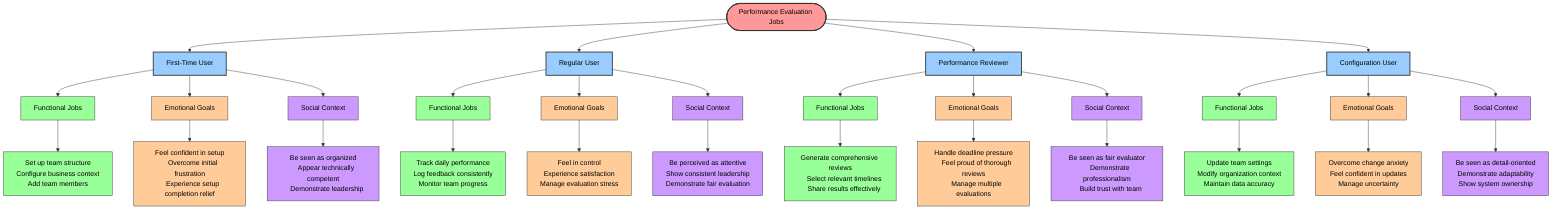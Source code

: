 graph TD
    %% Main Job Categories
    Root([Performance Evaluation Jobs]) --> FU[First-Time User]
    Root --> RU[Regular User]
    Root --> PR[Performance Reviewer]
    Root --> CU[Configuration User]
    
    %% First-Time User Dimensions
    FU --> FUF[Functional Jobs]
    FU --> FUE[Emotional Goals]
    FU --> FUS[Social Context]
    
    %% First-Time User Details
    FUF --> FUF1["Set up team structure
    Configure business context
    Add team members"]
    FUE --> FUE1["Feel confident in setup
    Overcome initial frustration
    Experience setup completion relief"]
    FUS --> FUS1["Be seen as organized
    Appear technically competent
    Demonstrate leadership"]
    
    %% Regular User Dimensions
    RU --> RUF[Functional Jobs]
    RU --> RUE[Emotional Goals]
    RU --> RUS[Social Context]
    
    %% Regular User Details
    RUF --> RUF1["Track daily performance
    Log feedback consistently
    Monitor team progress"]
    RUE --> RUE1["Feel in control
    Experience satisfaction
    Manage evaluation stress"]
    RUS --> RUS1["Be perceived as attentive
    Show consistent leadership
    Demonstrate fair evaluation"]
    
    %% Performance Reviewer Dimensions
    PR --> PRF[Functional Jobs]
    PR --> PRE[Emotional Goals]
    PR --> PRS[Social Context]
    
    %% Performance Reviewer Details
    PRF --> PRF1["Generate comprehensive reviews
    Select relevant timelines
    Share results effectively"]
    PRE --> PRE1["Handle deadline pressure
    Feel proud of thorough reviews
    Manage multiple evaluations"]
    PRS --> PRS1["Be seen as fair evaluator
    Demonstrate professionalism
    Build trust with team"]
    
    %% Configuration User Dimensions
    CU --> CUF[Functional Jobs]
    CU --> CUE[Emotional Goals]
    CU --> CUS[Social Context]
    
    %% Configuration User Details
    CUF --> CUF1["Update team settings
    Modify organization context
    Maintain data accuracy"]
    CUE --> CUE1["Overcome change anxiety
    Feel confident in updates
    Manage uncertainty"]
    CUS --> CUS1["Be seen as detail-oriented
    Demonstrate adaptability
    Show system ownership"]
    
    %% Styling
    classDef root fill:#ff9999,stroke:#333,stroke-width:2px,color:#000000
    classDef userType fill:#99ccff,stroke:#333,stroke-width:2px,color:#000000
    classDef functionalType fill:#99ff99,stroke:#333,stroke-width:1px,color:#000000
    classDef emotionalType fill:#ffcc99,stroke:#333,stroke-width:1px,color:#000000
    classDef socialType fill:#cc99ff,stroke:#333,stroke-width:1px,color:#000000
    
    class Root root
    class FU,RU,PR,CU userType
    class FUF,RUF,PRF,CUF functionalType
    class FUE,RUE,PRE,CUE emotionalType
    class FUS,RUS,PRS,CUS socialType
    class FUF1,RUF1,PRF1,CUF1 functionalType
    class FUE1,RUE1,PRE1,CUE1 emotionalType
    class FUS1,RUS1,PRS1,CUS1 socialType